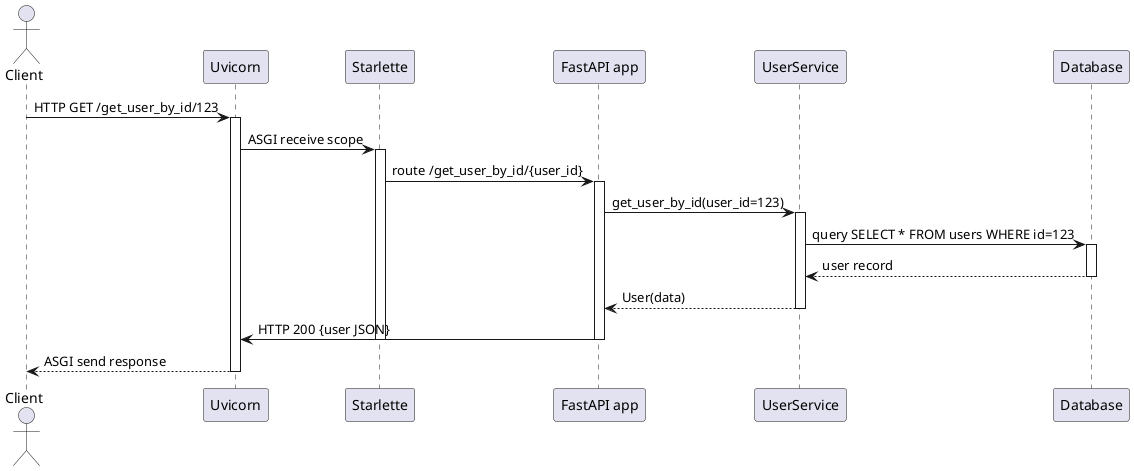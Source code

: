 @startuml
actor Client
participant Uvicorn
participant Starlette
participant FastAPIApp as "FastAPI app"
participant "UserService" as Service
participant "Database" as DB

Client -> Uvicorn: HTTP GET /get_user_by_id/123
activate Uvicorn
Uvicorn -> Starlette: ASGI receive scope
activate Starlette
Starlette -> FastAPIApp: route /get_user_by_id/{user_id}
activate FastAPIApp
FastAPIApp -> Service: get_user_by_id(user_id=123)
activate Service
Service -> DB: query SELECT * FROM users WHERE id=123
activate DB
DB --> Service: user record
deactivate DB
Service --> FastAPIApp: User(data)
deactivate Service
FastAPIApp -> Uvicorn: HTTP 200 {user JSON}
deactivate FastAPIApp
deactivate Starlette
Uvicorn --> Client: ASGI send response
deactivate Uvicorn
@enduml
